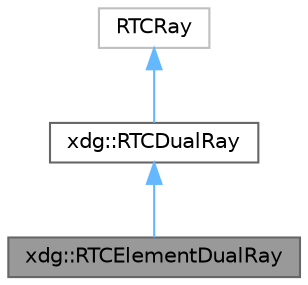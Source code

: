digraph "xdg::RTCElementDualRay"
{
 // LATEX_PDF_SIZE
  bgcolor="transparent";
  edge [fontname=Helvetica,fontsize=10,labelfontname=Helvetica,labelfontsize=10];
  node [fontname=Helvetica,fontsize=10,shape=box,height=0.2,width=0.4];
  Node1 [id="Node000001",label="xdg::RTCElementDualRay",height=0.2,width=0.4,color="gray40", fillcolor="grey60", style="filled", fontcolor="black",tooltip=" "];
  Node2 -> Node1 [id="edge1_Node000001_Node000002",dir="back",color="steelblue1",style="solid",tooltip=" "];
  Node2 [id="Node000002",label="xdg::RTCDualRay",height=0.2,width=0.4,color="gray40", fillcolor="white", style="filled",URL="$structxdg_1_1RTCDualRay.html",tooltip=" "];
  Node3 -> Node2 [id="edge2_Node000002_Node000003",dir="back",color="steelblue1",style="solid",tooltip=" "];
  Node3 [id="Node000003",label="RTCRay",height=0.2,width=0.4,color="grey75", fillcolor="white", style="filled",tooltip=" "];
}
